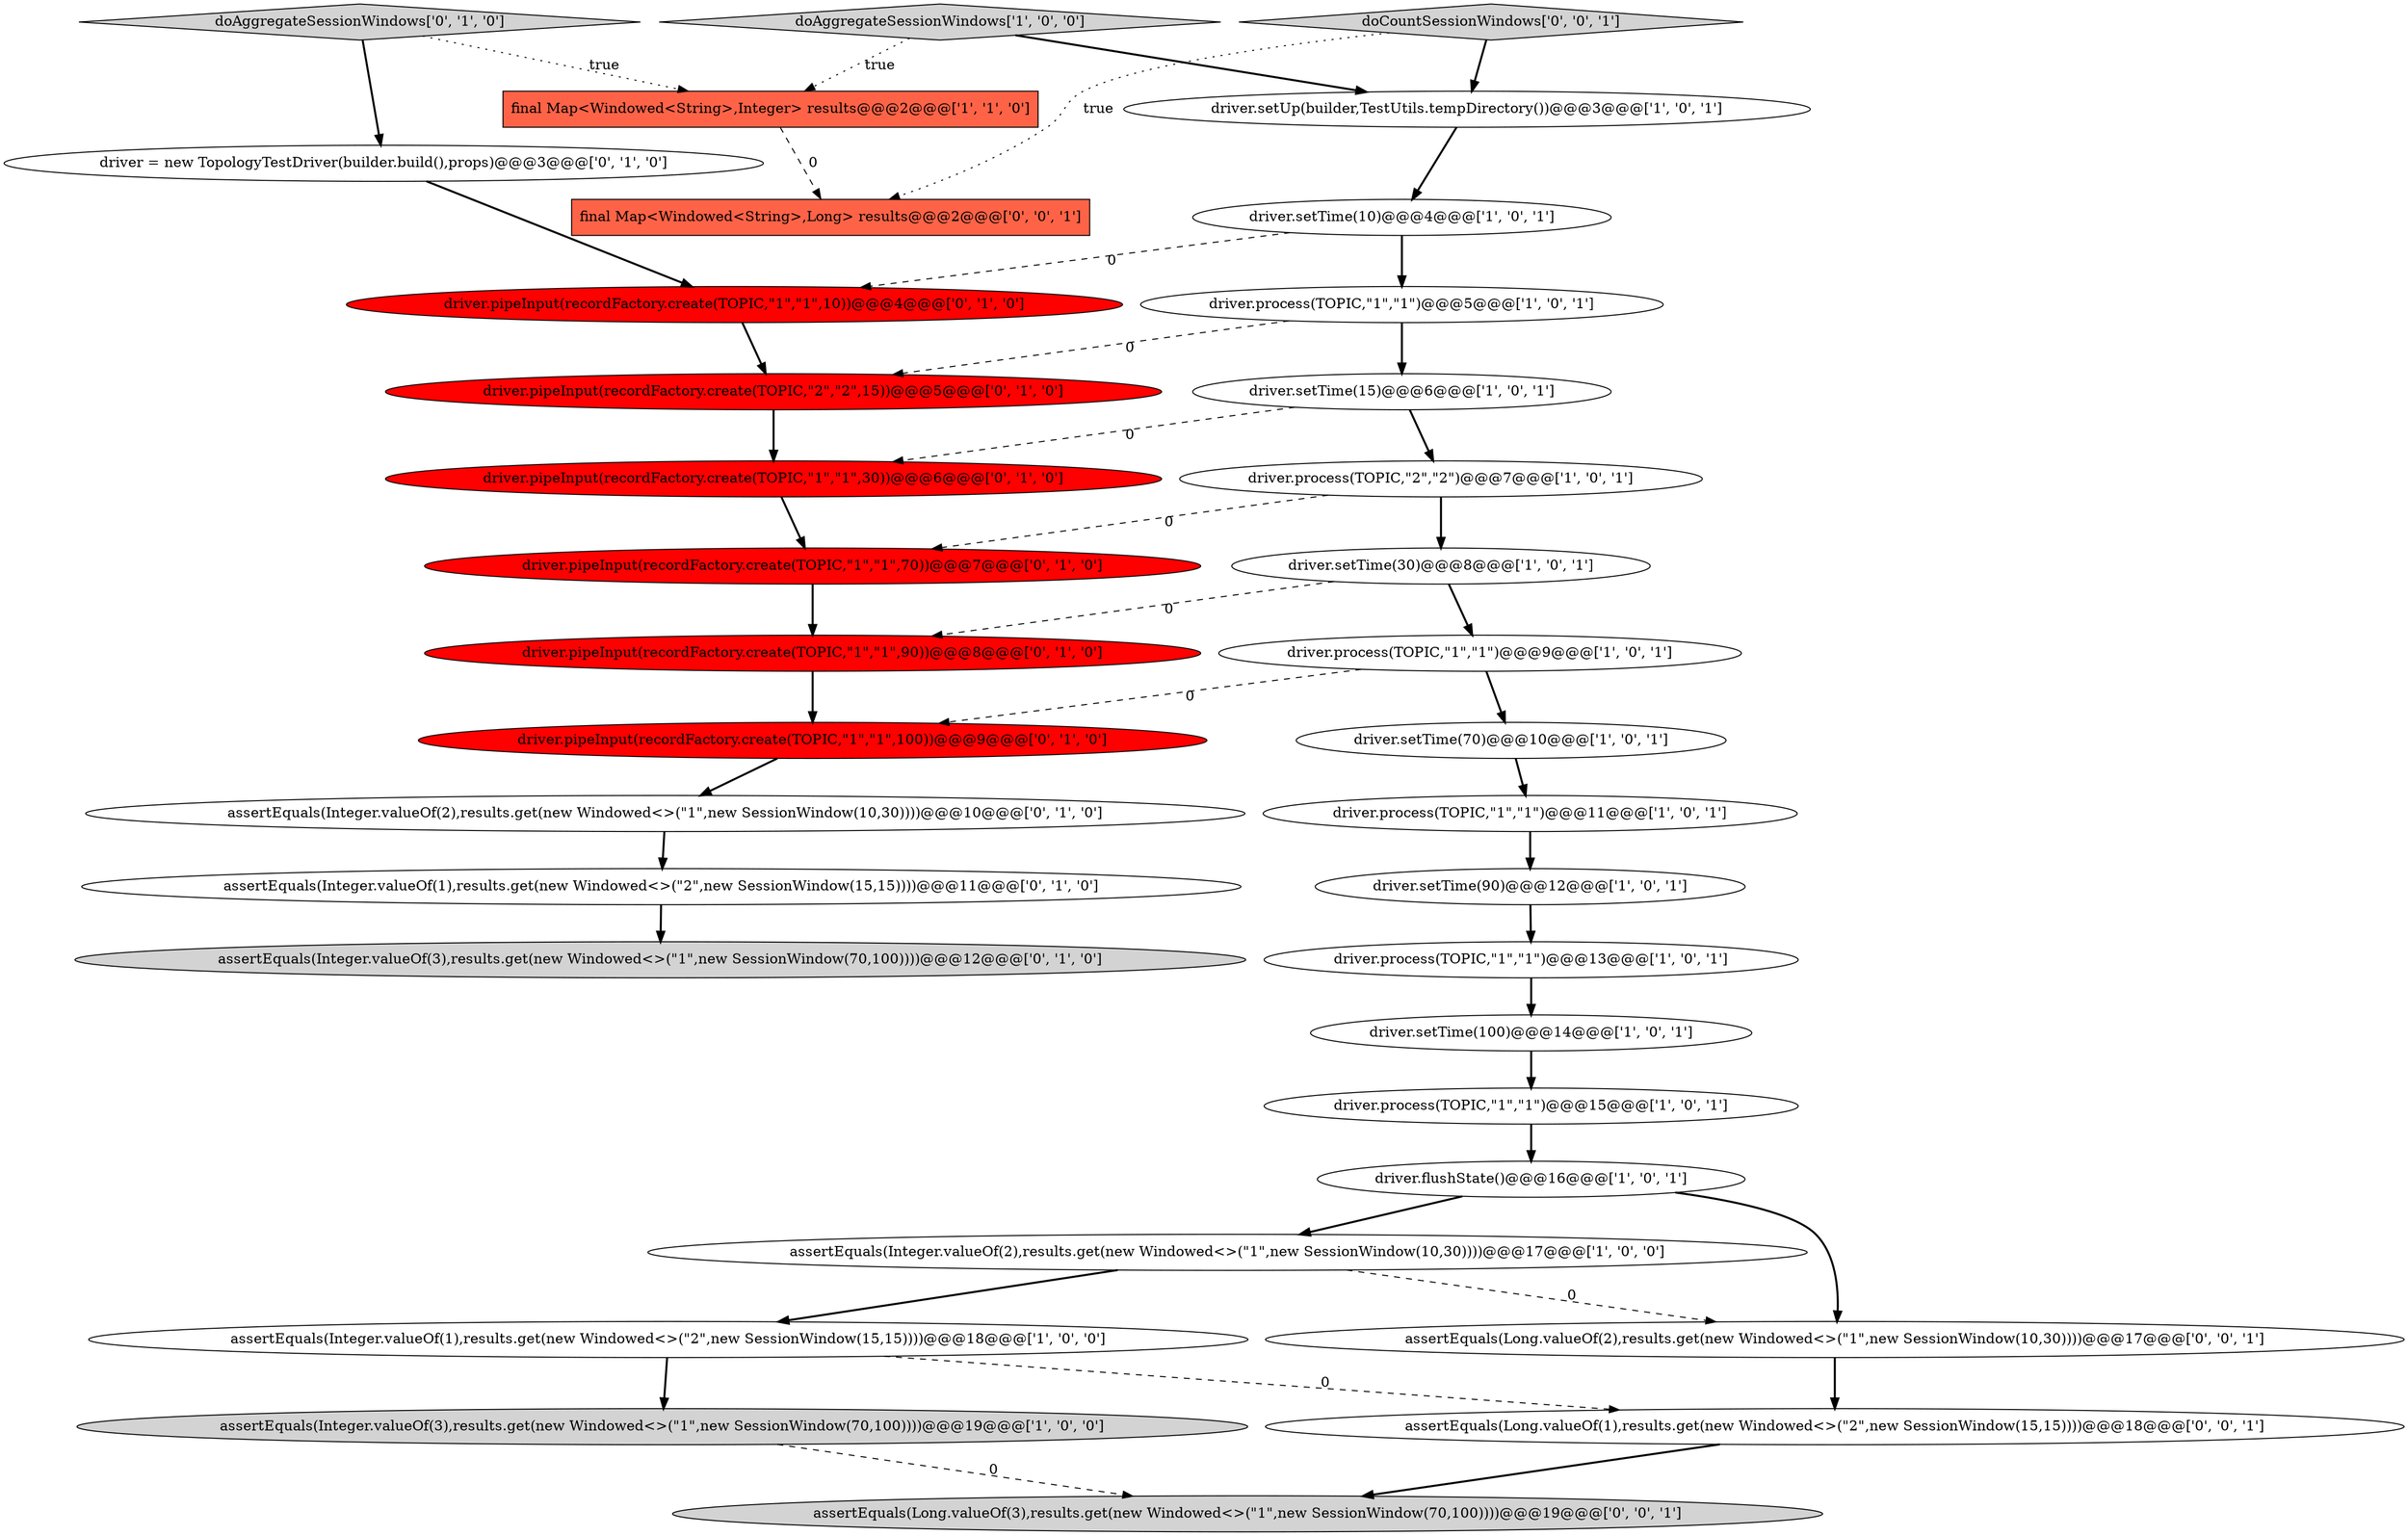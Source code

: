 digraph {
12 [style = filled, label = "driver.process(TOPIC,\"1\",\"1\")@@@5@@@['1', '0', '1']", fillcolor = white, shape = ellipse image = "AAA0AAABBB1BBB"];
15 [style = filled, label = "driver.setTime(10)@@@4@@@['1', '0', '1']", fillcolor = white, shape = ellipse image = "AAA0AAABBB1BBB"];
32 [style = filled, label = "assertEquals(Long.valueOf(2),results.get(new Windowed<>(\"1\",new SessionWindow(10,30))))@@@17@@@['0', '0', '1']", fillcolor = white, shape = ellipse image = "AAA0AAABBB3BBB"];
2 [style = filled, label = "driver.process(TOPIC,\"2\",\"2\")@@@7@@@['1', '0', '1']", fillcolor = white, shape = ellipse image = "AAA0AAABBB1BBB"];
29 [style = filled, label = "driver.pipeInput(recordFactory.create(TOPIC,\"1\",\"1\",30))@@@6@@@['0', '1', '0']", fillcolor = red, shape = ellipse image = "AAA1AAABBB2BBB"];
3 [style = filled, label = "driver.setUp(builder,TestUtils.tempDirectory())@@@3@@@['1', '0', '1']", fillcolor = white, shape = ellipse image = "AAA0AAABBB1BBB"];
6 [style = filled, label = "driver.setTime(15)@@@6@@@['1', '0', '1']", fillcolor = white, shape = ellipse image = "AAA0AAABBB1BBB"];
7 [style = filled, label = "driver.process(TOPIC,\"1\",\"1\")@@@13@@@['1', '0', '1']", fillcolor = white, shape = ellipse image = "AAA0AAABBB1BBB"];
1 [style = filled, label = "driver.flushState()@@@16@@@['1', '0', '1']", fillcolor = white, shape = ellipse image = "AAA0AAABBB1BBB"];
17 [style = filled, label = "driver.process(TOPIC,\"1\",\"1\")@@@9@@@['1', '0', '1']", fillcolor = white, shape = ellipse image = "AAA0AAABBB1BBB"];
4 [style = filled, label = "driver.setTime(100)@@@14@@@['1', '0', '1']", fillcolor = white, shape = ellipse image = "AAA0AAABBB1BBB"];
20 [style = filled, label = "assertEquals(Integer.valueOf(1),results.get(new Windowed<>(\"2\",new SessionWindow(15,15))))@@@11@@@['0', '1', '0']", fillcolor = white, shape = ellipse image = "AAA0AAABBB2BBB"];
26 [style = filled, label = "doAggregateSessionWindows['0', '1', '0']", fillcolor = lightgray, shape = diamond image = "AAA0AAABBB2BBB"];
5 [style = filled, label = "driver.process(TOPIC,\"1\",\"1\")@@@15@@@['1', '0', '1']", fillcolor = white, shape = ellipse image = "AAA0AAABBB1BBB"];
19 [style = filled, label = "driver.pipeInput(recordFactory.create(TOPIC,\"1\",\"1\",70))@@@7@@@['0', '1', '0']", fillcolor = red, shape = ellipse image = "AAA1AAABBB2BBB"];
14 [style = filled, label = "assertEquals(Integer.valueOf(2),results.get(new Windowed<>(\"1\",new SessionWindow(10,30))))@@@17@@@['1', '0', '0']", fillcolor = white, shape = ellipse image = "AAA0AAABBB1BBB"];
8 [style = filled, label = "final Map<Windowed<String>,Integer> results@@@2@@@['1', '1', '0']", fillcolor = tomato, shape = box image = "AAA0AAABBB1BBB"];
18 [style = filled, label = "assertEquals(Integer.valueOf(1),results.get(new Windowed<>(\"2\",new SessionWindow(15,15))))@@@18@@@['1', '0', '0']", fillcolor = white, shape = ellipse image = "AAA0AAABBB1BBB"];
31 [style = filled, label = "assertEquals(Long.valueOf(3),results.get(new Windowed<>(\"1\",new SessionWindow(70,100))))@@@19@@@['0', '0', '1']", fillcolor = lightgray, shape = ellipse image = "AAA0AAABBB3BBB"];
27 [style = filled, label = "driver.pipeInput(recordFactory.create(TOPIC,\"1\",\"1\",90))@@@8@@@['0', '1', '0']", fillcolor = red, shape = ellipse image = "AAA1AAABBB2BBB"];
16 [style = filled, label = "driver.setTime(30)@@@8@@@['1', '0', '1']", fillcolor = white, shape = ellipse image = "AAA0AAABBB1BBB"];
24 [style = filled, label = "driver.pipeInput(recordFactory.create(TOPIC,\"1\",\"1\",100))@@@9@@@['0', '1', '0']", fillcolor = red, shape = ellipse image = "AAA1AAABBB2BBB"];
11 [style = filled, label = "driver.setTime(70)@@@10@@@['1', '0', '1']", fillcolor = white, shape = ellipse image = "AAA0AAABBB1BBB"];
28 [style = filled, label = "driver.pipeInput(recordFactory.create(TOPIC,\"1\",\"1\",10))@@@4@@@['0', '1', '0']", fillcolor = red, shape = ellipse image = "AAA1AAABBB2BBB"];
9 [style = filled, label = "doAggregateSessionWindows['1', '0', '0']", fillcolor = lightgray, shape = diamond image = "AAA0AAABBB1BBB"];
21 [style = filled, label = "assertEquals(Integer.valueOf(3),results.get(new Windowed<>(\"1\",new SessionWindow(70,100))))@@@12@@@['0', '1', '0']", fillcolor = lightgray, shape = ellipse image = "AAA0AAABBB2BBB"];
0 [style = filled, label = "driver.setTime(90)@@@12@@@['1', '0', '1']", fillcolor = white, shape = ellipse image = "AAA0AAABBB1BBB"];
23 [style = filled, label = "driver.pipeInput(recordFactory.create(TOPIC,\"2\",\"2\",15))@@@5@@@['0', '1', '0']", fillcolor = red, shape = ellipse image = "AAA1AAABBB2BBB"];
22 [style = filled, label = "driver = new TopologyTestDriver(builder.build(),props)@@@3@@@['0', '1', '0']", fillcolor = white, shape = ellipse image = "AAA0AAABBB2BBB"];
10 [style = filled, label = "assertEquals(Integer.valueOf(3),results.get(new Windowed<>(\"1\",new SessionWindow(70,100))))@@@19@@@['1', '0', '0']", fillcolor = lightgray, shape = ellipse image = "AAA0AAABBB1BBB"];
30 [style = filled, label = "final Map<Windowed<String>,Long> results@@@2@@@['0', '0', '1']", fillcolor = tomato, shape = box image = "AAA0AAABBB3BBB"];
33 [style = filled, label = "assertEquals(Long.valueOf(1),results.get(new Windowed<>(\"2\",new SessionWindow(15,15))))@@@18@@@['0', '0', '1']", fillcolor = white, shape = ellipse image = "AAA0AAABBB3BBB"];
34 [style = filled, label = "doCountSessionWindows['0', '0', '1']", fillcolor = lightgray, shape = diamond image = "AAA0AAABBB3BBB"];
25 [style = filled, label = "assertEquals(Integer.valueOf(2),results.get(new Windowed<>(\"1\",new SessionWindow(10,30))))@@@10@@@['0', '1', '0']", fillcolor = white, shape = ellipse image = "AAA0AAABBB2BBB"];
13 [style = filled, label = "driver.process(TOPIC,\"1\",\"1\")@@@11@@@['1', '0', '1']", fillcolor = white, shape = ellipse image = "AAA0AAABBB1BBB"];
26->8 [style = dotted, label="true"];
2->19 [style = dashed, label="0"];
12->23 [style = dashed, label="0"];
15->28 [style = dashed, label="0"];
17->24 [style = dashed, label="0"];
16->27 [style = dashed, label="0"];
10->31 [style = dashed, label="0"];
22->28 [style = bold, label=""];
3->15 [style = bold, label=""];
16->17 [style = bold, label=""];
7->4 [style = bold, label=""];
12->6 [style = bold, label=""];
32->33 [style = bold, label=""];
26->22 [style = bold, label=""];
0->7 [style = bold, label=""];
6->2 [style = bold, label=""];
20->21 [style = bold, label=""];
23->29 [style = bold, label=""];
9->8 [style = dotted, label="true"];
5->1 [style = bold, label=""];
25->20 [style = bold, label=""];
14->32 [style = dashed, label="0"];
6->29 [style = dashed, label="0"];
29->19 [style = bold, label=""];
18->10 [style = bold, label=""];
34->3 [style = bold, label=""];
28->23 [style = bold, label=""];
24->25 [style = bold, label=""];
19->27 [style = bold, label=""];
11->13 [style = bold, label=""];
1->32 [style = bold, label=""];
9->3 [style = bold, label=""];
33->31 [style = bold, label=""];
14->18 [style = bold, label=""];
1->14 [style = bold, label=""];
15->12 [style = bold, label=""];
27->24 [style = bold, label=""];
8->30 [style = dashed, label="0"];
34->30 [style = dotted, label="true"];
4->5 [style = bold, label=""];
18->33 [style = dashed, label="0"];
13->0 [style = bold, label=""];
17->11 [style = bold, label=""];
2->16 [style = bold, label=""];
}
